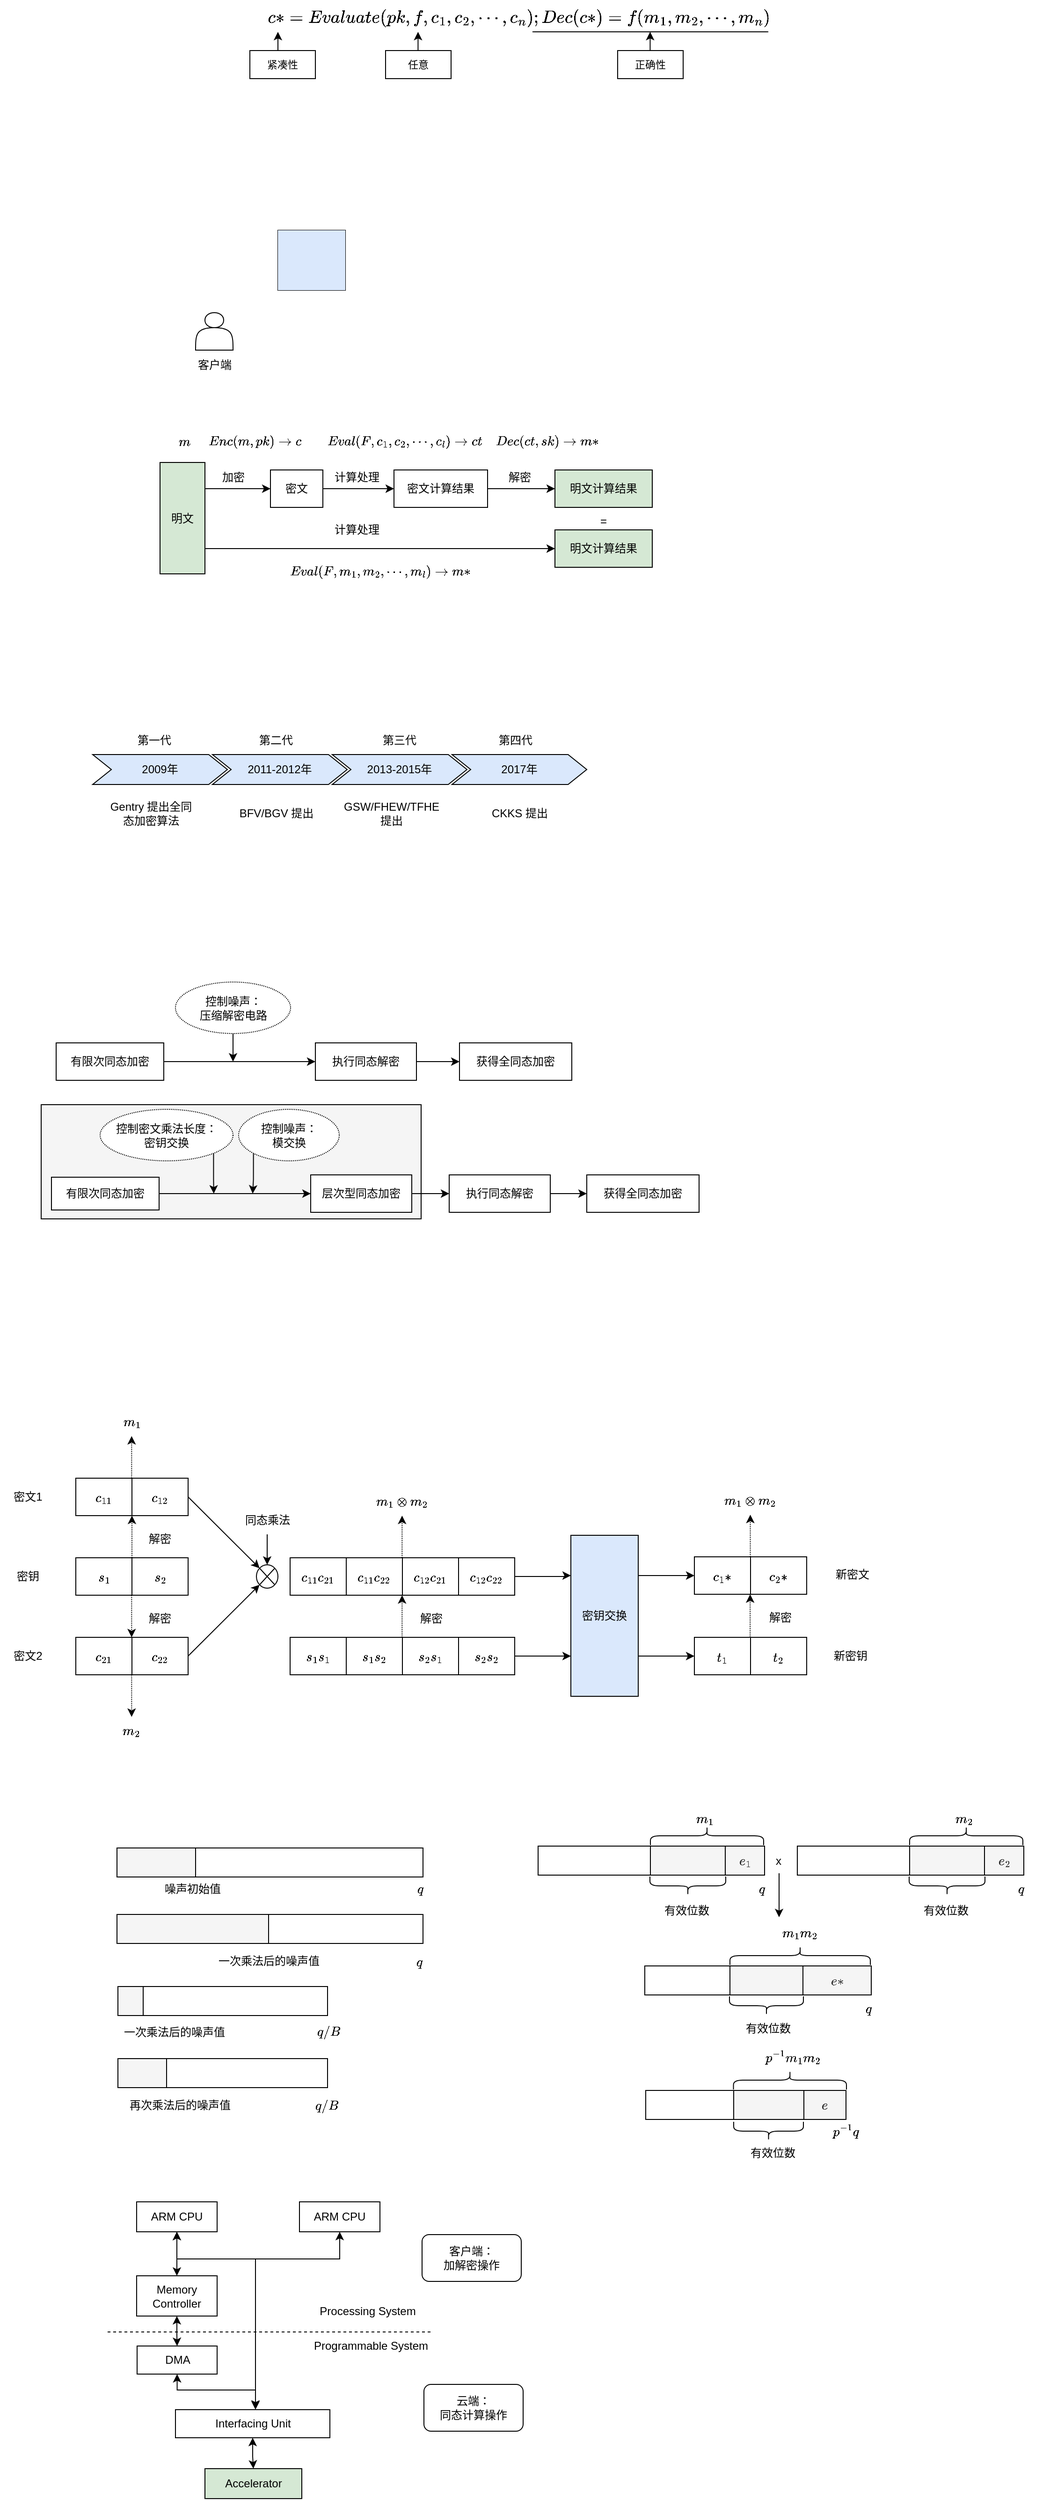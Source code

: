 <mxfile version="22.0.8" type="github">
  <diagram name="第 1 页" id="BSiDAe2Zlt0LySH5Vkly">
    <mxGraphModel dx="1756" dy="547" grid="0" gridSize="1" guides="1" tooltips="1" connect="1" arrows="1" fold="1" page="0" pageScale="1" pageWidth="827" pageHeight="1169" math="1" shadow="0">
      <root>
        <mxCell id="0" />
        <mxCell id="1" parent="0" />
        <mxCell id="4J7-bgVDbELEeenfHwWn-66" value="" style="rounded=0;whiteSpace=wrap;html=1;fillColor=#f5f5f5;fontColor=#333333;strokeColor=default;" vertex="1" parent="1">
          <mxGeometry x="-501" y="1406" width="406" height="122" as="geometry" />
        </mxCell>
        <mxCell id="wR1qE_lEk0KlbYMBaGM3-1" value="&lt;font style=&quot;font-size: 16px;&quot;&gt;$$c*=Evaluate(pk,f,c_1,c_2,\cdots,c_n); Dec(c*)=f(m_1,m_2,\cdots,m_n)$$&lt;/font&gt;" style="text;html=1;strokeColor=none;fillColor=none;align=center;verticalAlign=middle;whiteSpace=wrap;rounded=0;" parent="1" vertex="1">
          <mxGeometry x="-20" y="230" width="60" height="30" as="geometry" />
        </mxCell>
        <mxCell id="wR1qE_lEk0KlbYMBaGM3-2" value="&lt;font face=&quot;Verdana&quot; style=&quot;font-size: 11px;&quot;&gt;正确性&lt;/font&gt;" style="rounded=0;whiteSpace=wrap;html=1;fontSize=9;" parent="1" vertex="1">
          <mxGeometry x="115" y="280" width="70" height="30" as="geometry" />
        </mxCell>
        <mxCell id="wR1qE_lEk0KlbYMBaGM3-6" style="edgeStyle=orthogonalEdgeStyle;rounded=0;orthogonalLoop=1;jettySize=auto;html=1;exitX=0.5;exitY=0;exitDx=0;exitDy=0;entryX=-2.667;entryY=1;entryDx=0;entryDy=0;entryPerimeter=0;" parent="1" source="wR1qE_lEk0KlbYMBaGM3-3" edge="1">
          <mxGeometry relative="1" as="geometry">
            <mxPoint x="-248.02" y="260" as="targetPoint" />
          </mxGeometry>
        </mxCell>
        <mxCell id="wR1qE_lEk0KlbYMBaGM3-3" value="&lt;font face=&quot;Times New Roman&quot; style=&quot;font-size: 11px;&quot;&gt;紧凑性&lt;/font&gt;" style="rounded=0;whiteSpace=wrap;html=1;fontSize=9;" parent="1" vertex="1">
          <mxGeometry x="-278" y="280" width="70" height="30" as="geometry" />
        </mxCell>
        <mxCell id="wR1qE_lEk0KlbYMBaGM3-4" value="&lt;font style=&quot;font-size: 11px;&quot; face=&quot;Times New Roman&quot;&gt;任意&lt;/font&gt;" style="rounded=0;whiteSpace=wrap;html=1;fontSize=9;" parent="1" vertex="1">
          <mxGeometry x="-133" y="280" width="70" height="30" as="geometry" />
        </mxCell>
        <mxCell id="wR1qE_lEk0KlbYMBaGM3-8" value="" style="endArrow=classic;html=1;rounded=0;" parent="1" edge="1">
          <mxGeometry width="50" height="50" relative="1" as="geometry">
            <mxPoint x="-98.29" y="280" as="sourcePoint" />
            <mxPoint x="-98.29" y="260" as="targetPoint" />
          </mxGeometry>
        </mxCell>
        <mxCell id="wR1qE_lEk0KlbYMBaGM3-9" value="" style="endArrow=classic;html=1;rounded=0;" parent="1" edge="1">
          <mxGeometry width="50" height="50" relative="1" as="geometry">
            <mxPoint x="149.71" y="280" as="sourcePoint" />
            <mxPoint x="149.71" y="260" as="targetPoint" />
          </mxGeometry>
        </mxCell>
        <mxCell id="wR1qE_lEk0KlbYMBaGM3-10" value="" style="endArrow=none;html=1;rounded=0;" parent="1" edge="1">
          <mxGeometry width="50" height="50" relative="1" as="geometry">
            <mxPoint x="24" y="260" as="sourcePoint" />
            <mxPoint x="276" y="260" as="targetPoint" />
          </mxGeometry>
        </mxCell>
        <mxCell id="4J7-bgVDbELEeenfHwWn-1" value="" style="shape=actor;whiteSpace=wrap;html=1;" vertex="1" parent="1">
          <mxGeometry x="-336" y="560" width="40" height="40" as="geometry" />
        </mxCell>
        <mxCell id="4J7-bgVDbELEeenfHwWn-2" value="客户端" style="text;html=1;align=center;verticalAlign=middle;resizable=0;points=[];autosize=1;strokeColor=none;fillColor=none;" vertex="1" parent="1">
          <mxGeometry x="-344" y="600" width="56" height="32" as="geometry" />
        </mxCell>
        <mxCell id="4J7-bgVDbELEeenfHwWn-4" value="" style="shape=table;startSize=0;container=1;collapsible=0;childLayout=tableLayout;fillColor=#dae8fc;strokeColor=default;" vertex="1" parent="1">
          <mxGeometry x="-248" y="472" width="72" height="64" as="geometry" />
        </mxCell>
        <mxCell id="4J7-bgVDbELEeenfHwWn-5" value="" style="shape=tableRow;horizontal=0;startSize=0;swimlaneHead=0;swimlaneBody=0;strokeColor=default;top=0;left=0;bottom=0;right=0;collapsible=0;dropTarget=0;fillColor=#dae8fc;points=[[0,0.5],[1,0.5]];portConstraint=eastwest;" vertex="1" parent="4J7-bgVDbELEeenfHwWn-4">
          <mxGeometry width="72" height="21" as="geometry" />
        </mxCell>
        <mxCell id="4J7-bgVDbELEeenfHwWn-6" value="" style="shape=partialRectangle;html=1;whiteSpace=wrap;connectable=0;strokeColor=default;overflow=hidden;fillColor=#dae8fc;top=0;left=0;bottom=0;right=0;pointerEvents=1;" vertex="1" parent="4J7-bgVDbELEeenfHwWn-5">
          <mxGeometry width="24" height="21" as="geometry">
            <mxRectangle width="24" height="21" as="alternateBounds" />
          </mxGeometry>
        </mxCell>
        <mxCell id="4J7-bgVDbELEeenfHwWn-7" value="" style="shape=partialRectangle;html=1;whiteSpace=wrap;connectable=0;strokeColor=default;overflow=hidden;fillColor=#dae8fc;top=0;left=0;bottom=0;right=0;pointerEvents=1;" vertex="1" parent="4J7-bgVDbELEeenfHwWn-5">
          <mxGeometry x="24" width="24" height="21" as="geometry">
            <mxRectangle width="24" height="21" as="alternateBounds" />
          </mxGeometry>
        </mxCell>
        <mxCell id="4J7-bgVDbELEeenfHwWn-8" value="" style="shape=partialRectangle;html=1;whiteSpace=wrap;connectable=0;strokeColor=default;overflow=hidden;fillColor=#dae8fc;top=0;left=0;bottom=0;right=0;pointerEvents=1;" vertex="1" parent="4J7-bgVDbELEeenfHwWn-5">
          <mxGeometry x="48" width="24" height="21" as="geometry">
            <mxRectangle width="24" height="21" as="alternateBounds" />
          </mxGeometry>
        </mxCell>
        <mxCell id="4J7-bgVDbELEeenfHwWn-9" value="" style="shape=tableRow;horizontal=0;startSize=0;swimlaneHead=0;swimlaneBody=0;strokeColor=default;top=0;left=0;bottom=0;right=0;collapsible=0;dropTarget=0;fillColor=#dae8fc;points=[[0,0.5],[1,0.5]];portConstraint=eastwest;" vertex="1" parent="4J7-bgVDbELEeenfHwWn-4">
          <mxGeometry y="21" width="72" height="22" as="geometry" />
        </mxCell>
        <mxCell id="4J7-bgVDbELEeenfHwWn-10" value="" style="shape=partialRectangle;html=1;whiteSpace=wrap;connectable=0;strokeColor=default;overflow=hidden;fillColor=#dae8fc;top=0;left=0;bottom=0;right=0;pointerEvents=1;" vertex="1" parent="4J7-bgVDbELEeenfHwWn-9">
          <mxGeometry width="24" height="22" as="geometry">
            <mxRectangle width="24" height="22" as="alternateBounds" />
          </mxGeometry>
        </mxCell>
        <mxCell id="4J7-bgVDbELEeenfHwWn-11" value="" style="shape=partialRectangle;html=1;whiteSpace=wrap;connectable=0;strokeColor=default;overflow=hidden;fillColor=#dae8fc;top=0;left=0;bottom=0;right=0;pointerEvents=1;" vertex="1" parent="4J7-bgVDbELEeenfHwWn-9">
          <mxGeometry x="24" width="24" height="22" as="geometry">
            <mxRectangle width="24" height="22" as="alternateBounds" />
          </mxGeometry>
        </mxCell>
        <mxCell id="4J7-bgVDbELEeenfHwWn-12" value="" style="shape=partialRectangle;html=1;whiteSpace=wrap;connectable=0;strokeColor=default;overflow=hidden;fillColor=#dae8fc;top=0;left=0;bottom=0;right=0;pointerEvents=1;" vertex="1" parent="4J7-bgVDbELEeenfHwWn-9">
          <mxGeometry x="48" width="24" height="22" as="geometry">
            <mxRectangle width="24" height="22" as="alternateBounds" />
          </mxGeometry>
        </mxCell>
        <mxCell id="4J7-bgVDbELEeenfHwWn-13" value="" style="shape=tableRow;horizontal=0;startSize=0;swimlaneHead=0;swimlaneBody=0;strokeColor=default;top=0;left=0;bottom=0;right=0;collapsible=0;dropTarget=0;fillColor=#dae8fc;points=[[0,0.5],[1,0.5]];portConstraint=eastwest;" vertex="1" parent="4J7-bgVDbELEeenfHwWn-4">
          <mxGeometry y="43" width="72" height="21" as="geometry" />
        </mxCell>
        <mxCell id="4J7-bgVDbELEeenfHwWn-14" value="" style="shape=partialRectangle;html=1;whiteSpace=wrap;connectable=0;strokeColor=default;overflow=hidden;fillColor=#dae8fc;top=0;left=0;bottom=0;right=0;pointerEvents=1;" vertex="1" parent="4J7-bgVDbELEeenfHwWn-13">
          <mxGeometry width="24" height="21" as="geometry">
            <mxRectangle width="24" height="21" as="alternateBounds" />
          </mxGeometry>
        </mxCell>
        <mxCell id="4J7-bgVDbELEeenfHwWn-15" value="" style="shape=partialRectangle;html=1;whiteSpace=wrap;connectable=0;strokeColor=default;overflow=hidden;fillColor=#dae8fc;top=0;left=0;bottom=0;right=0;pointerEvents=1;" vertex="1" parent="4J7-bgVDbELEeenfHwWn-13">
          <mxGeometry x="24" width="24" height="21" as="geometry">
            <mxRectangle width="24" height="21" as="alternateBounds" />
          </mxGeometry>
        </mxCell>
        <mxCell id="4J7-bgVDbELEeenfHwWn-16" value="" style="shape=partialRectangle;html=1;whiteSpace=wrap;connectable=0;strokeColor=default;overflow=hidden;fillColor=#dae8fc;top=0;left=0;bottom=0;right=0;pointerEvents=1;" vertex="1" parent="4J7-bgVDbELEeenfHwWn-13">
          <mxGeometry x="48" width="24" height="21" as="geometry">
            <mxRectangle width="24" height="21" as="alternateBounds" />
          </mxGeometry>
        </mxCell>
        <mxCell id="4J7-bgVDbELEeenfHwWn-21" style="edgeStyle=orthogonalEdgeStyle;rounded=0;orthogonalLoop=1;jettySize=auto;html=1;exitX=1;exitY=0.25;exitDx=0;exitDy=0;entryX=0;entryY=0.5;entryDx=0;entryDy=0;" edge="1" parent="1" source="4J7-bgVDbELEeenfHwWn-17" target="4J7-bgVDbELEeenfHwWn-18">
          <mxGeometry relative="1" as="geometry">
            <Array as="points">
              <mxPoint x="-326" y="748" />
            </Array>
          </mxGeometry>
        </mxCell>
        <mxCell id="4J7-bgVDbELEeenfHwWn-26" style="edgeStyle=orthogonalEdgeStyle;rounded=0;orthogonalLoop=1;jettySize=auto;html=1;exitX=1;exitY=0.75;exitDx=0;exitDy=0;entryX=0;entryY=0.5;entryDx=0;entryDy=0;" edge="1" parent="1" source="4J7-bgVDbELEeenfHwWn-17" target="4J7-bgVDbELEeenfHwWn-24">
          <mxGeometry relative="1" as="geometry">
            <Array as="points">
              <mxPoint x="-326" y="812" />
            </Array>
          </mxGeometry>
        </mxCell>
        <mxCell id="4J7-bgVDbELEeenfHwWn-17" value="明文" style="rounded=0;whiteSpace=wrap;html=1;fillColor=#d5e8d4;strokeColor=default;" vertex="1" parent="1">
          <mxGeometry x="-374" y="720" width="48" height="119" as="geometry" />
        </mxCell>
        <mxCell id="4J7-bgVDbELEeenfHwWn-22" style="edgeStyle=orthogonalEdgeStyle;rounded=0;orthogonalLoop=1;jettySize=auto;html=1;exitX=1;exitY=0.5;exitDx=0;exitDy=0;entryX=0;entryY=0.5;entryDx=0;entryDy=0;" edge="1" parent="1" source="4J7-bgVDbELEeenfHwWn-18" target="4J7-bgVDbELEeenfHwWn-19">
          <mxGeometry relative="1" as="geometry" />
        </mxCell>
        <mxCell id="4J7-bgVDbELEeenfHwWn-18" value="密文" style="rounded=0;whiteSpace=wrap;html=1;" vertex="1" parent="1">
          <mxGeometry x="-256" y="728" width="56" height="40" as="geometry" />
        </mxCell>
        <mxCell id="4J7-bgVDbELEeenfHwWn-23" style="edgeStyle=orthogonalEdgeStyle;rounded=0;orthogonalLoop=1;jettySize=auto;html=1;exitX=1;exitY=0.5;exitDx=0;exitDy=0;entryX=0;entryY=0.5;entryDx=0;entryDy=0;" edge="1" parent="1" source="4J7-bgVDbELEeenfHwWn-19" target="4J7-bgVDbELEeenfHwWn-20">
          <mxGeometry relative="1" as="geometry" />
        </mxCell>
        <mxCell id="4J7-bgVDbELEeenfHwWn-19" value="密文计算结果" style="rounded=0;whiteSpace=wrap;html=1;" vertex="1" parent="1">
          <mxGeometry x="-124" y="728" width="100" height="40" as="geometry" />
        </mxCell>
        <mxCell id="4J7-bgVDbELEeenfHwWn-20" value="明文计算结果" style="rounded=0;whiteSpace=wrap;html=1;fillColor=#d5e8d4;strokeColor=default;" vertex="1" parent="1">
          <mxGeometry x="48" y="728" width="104" height="40" as="geometry" />
        </mxCell>
        <mxCell id="4J7-bgVDbELEeenfHwWn-24" value="明文计算结果" style="rounded=0;whiteSpace=wrap;html=1;fillColor=#d5e8d4;strokeColor=default;" vertex="1" parent="1">
          <mxGeometry x="48" y="792" width="104" height="40" as="geometry" />
        </mxCell>
        <mxCell id="4J7-bgVDbELEeenfHwWn-25" value="=" style="text;html=1;strokeColor=none;fillColor=none;align=center;verticalAlign=middle;whiteSpace=wrap;rounded=0;" vertex="1" parent="1">
          <mxGeometry x="70" y="768" width="60" height="30" as="geometry" />
        </mxCell>
        <mxCell id="4J7-bgVDbELEeenfHwWn-27" value="加密" style="text;html=1;align=center;verticalAlign=middle;resizable=0;points=[];autosize=1;strokeColor=none;fillColor=none;" vertex="1" parent="1">
          <mxGeometry x="-320" y="720" width="48" height="32" as="geometry" />
        </mxCell>
        <mxCell id="4J7-bgVDbELEeenfHwWn-28" value="计算处理" style="text;html=1;align=center;verticalAlign=middle;resizable=0;points=[];autosize=1;strokeColor=none;fillColor=none;" vertex="1" parent="1">
          <mxGeometry x="-200" y="720" width="72" height="32" as="geometry" />
        </mxCell>
        <mxCell id="4J7-bgVDbELEeenfHwWn-29" value="解密" style="text;html=1;align=center;verticalAlign=middle;resizable=0;points=[];autosize=1;strokeColor=none;fillColor=none;" vertex="1" parent="1">
          <mxGeometry x="-14" y="720" width="48" height="32" as="geometry" />
        </mxCell>
        <mxCell id="4J7-bgVDbELEeenfHwWn-30" value="计算处理" style="text;html=1;align=center;verticalAlign=middle;resizable=0;points=[];autosize=1;strokeColor=none;fillColor=none;" vertex="1" parent="1">
          <mxGeometry x="-200" y="776" width="72" height="32" as="geometry" />
        </mxCell>
        <mxCell id="4J7-bgVDbELEeenfHwWn-31" value="$$ m $$" style="text;html=1;strokeColor=none;fillColor=none;align=center;verticalAlign=middle;whiteSpace=wrap;rounded=0;" vertex="1" parent="1">
          <mxGeometry x="-378" y="683" width="60" height="30" as="geometry" />
        </mxCell>
        <mxCell id="4J7-bgVDbELEeenfHwWn-32" value="$$Enc(m,pk)\rightarrow c$$" style="text;html=1;strokeColor=none;fillColor=none;align=center;verticalAlign=middle;whiteSpace=wrap;rounded=0;" vertex="1" parent="1">
          <mxGeometry x="-302" y="683" width="60" height="30" as="geometry" />
        </mxCell>
        <mxCell id="4J7-bgVDbELEeenfHwWn-33" value="$$ Eval(F,c_1,c_2,\cdots,c_l)\rightarrow ct$$" style="text;html=1;strokeColor=none;fillColor=none;align=center;verticalAlign=middle;whiteSpace=wrap;rounded=0;" vertex="1" parent="1">
          <mxGeometry x="-142" y="683" width="60" height="30" as="geometry" />
        </mxCell>
        <mxCell id="4J7-bgVDbELEeenfHwWn-34" value="$$Dec(ct,sk)\rightarrow m*$$" style="text;html=1;strokeColor=none;fillColor=none;align=center;verticalAlign=middle;whiteSpace=wrap;rounded=0;" vertex="1" parent="1">
          <mxGeometry x="10" y="683" width="60" height="30" as="geometry" />
        </mxCell>
        <mxCell id="4J7-bgVDbELEeenfHwWn-35" value="2009年" style="shape=step;perimeter=stepPerimeter;whiteSpace=wrap;html=1;fixedSize=1;fillColor=#dae8fc;strokeColor=default;" vertex="1" parent="1">
          <mxGeometry x="-446" y="1032" width="144" height="32" as="geometry" />
        </mxCell>
        <mxCell id="4J7-bgVDbELEeenfHwWn-36" value="2011-2012年" style="shape=step;perimeter=stepPerimeter;whiteSpace=wrap;html=1;fixedSize=1;fillColor=#dae8fc;strokeColor=default;" vertex="1" parent="1">
          <mxGeometry x="-318" y="1032" width="144" height="32" as="geometry" />
        </mxCell>
        <mxCell id="4J7-bgVDbELEeenfHwWn-37" value="2013-2015年" style="shape=step;perimeter=stepPerimeter;whiteSpace=wrap;html=1;fixedSize=1;fillColor=#dae8fc;strokeColor=default;" vertex="1" parent="1">
          <mxGeometry x="-190" y="1032" width="144" height="32" as="geometry" />
        </mxCell>
        <mxCell id="4J7-bgVDbELEeenfHwWn-38" value="2017年" style="shape=step;perimeter=stepPerimeter;whiteSpace=wrap;html=1;fixedSize=1;fillColor=#dae8fc;strokeColor=default;" vertex="1" parent="1">
          <mxGeometry x="-62" y="1032" width="144" height="32" as="geometry" />
        </mxCell>
        <mxCell id="4J7-bgVDbELEeenfHwWn-39" value="第一代" style="text;html=1;strokeColor=none;fillColor=none;align=center;verticalAlign=middle;whiteSpace=wrap;rounded=0;" vertex="1" parent="1">
          <mxGeometry x="-410" y="1002" width="60" height="30" as="geometry" />
        </mxCell>
        <mxCell id="4J7-bgVDbELEeenfHwWn-40" value="第二代" style="text;html=1;strokeColor=none;fillColor=none;align=center;verticalAlign=middle;whiteSpace=wrap;rounded=0;" vertex="1" parent="1">
          <mxGeometry x="-280" y="1002" width="60" height="30" as="geometry" />
        </mxCell>
        <mxCell id="4J7-bgVDbELEeenfHwWn-41" value="第三代" style="text;html=1;strokeColor=none;fillColor=none;align=center;verticalAlign=middle;whiteSpace=wrap;rounded=0;" vertex="1" parent="1">
          <mxGeometry x="-148" y="1002" width="60" height="30" as="geometry" />
        </mxCell>
        <mxCell id="4J7-bgVDbELEeenfHwWn-42" value="第四代" style="text;html=1;strokeColor=none;fillColor=none;align=center;verticalAlign=middle;whiteSpace=wrap;rounded=0;" vertex="1" parent="1">
          <mxGeometry x="-24" y="1002" width="60" height="30" as="geometry" />
        </mxCell>
        <mxCell id="4J7-bgVDbELEeenfHwWn-43" value="Gentry 提出全同态加密算法" style="text;html=1;strokeColor=none;fillColor=none;align=center;verticalAlign=middle;whiteSpace=wrap;rounded=0;" vertex="1" parent="1">
          <mxGeometry x="-431" y="1080" width="95" height="30" as="geometry" />
        </mxCell>
        <mxCell id="4J7-bgVDbELEeenfHwWn-44" value="BFV/BGV 提出" style="text;html=1;strokeColor=none;fillColor=none;align=center;verticalAlign=middle;whiteSpace=wrap;rounded=0;" vertex="1" parent="1">
          <mxGeometry x="-297.5" y="1080" width="95" height="30" as="geometry" />
        </mxCell>
        <mxCell id="4J7-bgVDbELEeenfHwWn-45" value="GSW/FHEW/TFHE 提出" style="text;html=1;strokeColor=none;fillColor=none;align=center;verticalAlign=middle;whiteSpace=wrap;rounded=0;" vertex="1" parent="1">
          <mxGeometry x="-174" y="1080" width="95" height="30" as="geometry" />
        </mxCell>
        <mxCell id="4J7-bgVDbELEeenfHwWn-46" value="CKKS 提出" style="text;html=1;strokeColor=none;fillColor=none;align=center;verticalAlign=middle;whiteSpace=wrap;rounded=0;" vertex="1" parent="1">
          <mxGeometry x="-37.5" y="1080" width="95" height="30" as="geometry" />
        </mxCell>
        <mxCell id="4J7-bgVDbELEeenfHwWn-52" style="edgeStyle=orthogonalEdgeStyle;rounded=0;orthogonalLoop=1;jettySize=auto;html=1;exitX=1;exitY=0.5;exitDx=0;exitDy=0;entryX=0;entryY=0.5;entryDx=0;entryDy=0;" edge="1" parent="1" source="4J7-bgVDbELEeenfHwWn-47" target="4J7-bgVDbELEeenfHwWn-51">
          <mxGeometry relative="1" as="geometry" />
        </mxCell>
        <mxCell id="4J7-bgVDbELEeenfHwWn-47" value="有限次同态加密" style="rounded=0;whiteSpace=wrap;html=1;" vertex="1" parent="1">
          <mxGeometry x="-485" y="1340" width="115" height="40" as="geometry" />
        </mxCell>
        <mxCell id="4J7-bgVDbELEeenfHwWn-49" value="获得全同态加密" style="rounded=0;whiteSpace=wrap;html=1;" vertex="1" parent="1">
          <mxGeometry x="-54" y="1340" width="120" height="40" as="geometry" />
        </mxCell>
        <mxCell id="4J7-bgVDbELEeenfHwWn-53" style="edgeStyle=orthogonalEdgeStyle;rounded=0;orthogonalLoop=1;jettySize=auto;html=1;exitX=0.5;exitY=1;exitDx=0;exitDy=0;" edge="1" parent="1" source="4J7-bgVDbELEeenfHwWn-50">
          <mxGeometry relative="1" as="geometry">
            <mxPoint x="-296" y="1360" as="targetPoint" />
          </mxGeometry>
        </mxCell>
        <mxCell id="4J7-bgVDbELEeenfHwWn-50" value="控制噪声：&lt;br&gt;压缩解密电路" style="ellipse;whiteSpace=wrap;html=1;dashed=1;dashPattern=1 1;" vertex="1" parent="1">
          <mxGeometry x="-357.5" y="1275" width="123" height="55" as="geometry" />
        </mxCell>
        <mxCell id="4J7-bgVDbELEeenfHwWn-54" style="edgeStyle=orthogonalEdgeStyle;rounded=0;orthogonalLoop=1;jettySize=auto;html=1;exitX=1;exitY=0.5;exitDx=0;exitDy=0;" edge="1" parent="1" source="4J7-bgVDbELEeenfHwWn-51" target="4J7-bgVDbELEeenfHwWn-49">
          <mxGeometry relative="1" as="geometry" />
        </mxCell>
        <mxCell id="4J7-bgVDbELEeenfHwWn-51" value="执行同态解密" style="rounded=0;whiteSpace=wrap;html=1;" vertex="1" parent="1">
          <mxGeometry x="-208" y="1340" width="108" height="40" as="geometry" />
        </mxCell>
        <mxCell id="4J7-bgVDbELEeenfHwWn-61" style="edgeStyle=orthogonalEdgeStyle;rounded=0;orthogonalLoop=1;jettySize=auto;html=1;exitX=1;exitY=0.5;exitDx=0;exitDy=0;entryX=0;entryY=0.5;entryDx=0;entryDy=0;" edge="1" parent="1" source="4J7-bgVDbELEeenfHwWn-55" target="4J7-bgVDbELEeenfHwWn-56">
          <mxGeometry relative="1" as="geometry" />
        </mxCell>
        <mxCell id="4J7-bgVDbELEeenfHwWn-55" value="有限次同态加密" style="rounded=0;whiteSpace=wrap;html=1;" vertex="1" parent="1">
          <mxGeometry x="-490" y="1483.5" width="115" height="35" as="geometry" />
        </mxCell>
        <mxCell id="4J7-bgVDbELEeenfHwWn-60" style="edgeStyle=orthogonalEdgeStyle;rounded=0;orthogonalLoop=1;jettySize=auto;html=1;exitX=1;exitY=0.5;exitDx=0;exitDy=0;" edge="1" parent="1" source="4J7-bgVDbELEeenfHwWn-56" target="4J7-bgVDbELEeenfHwWn-59">
          <mxGeometry relative="1" as="geometry" />
        </mxCell>
        <mxCell id="4J7-bgVDbELEeenfHwWn-56" value="层次型同态加密" style="rounded=0;whiteSpace=wrap;html=1;" vertex="1" parent="1">
          <mxGeometry x="-213" y="1481" width="108" height="40" as="geometry" />
        </mxCell>
        <mxCell id="4J7-bgVDbELEeenfHwWn-57" value="获得全同态加密" style="rounded=0;whiteSpace=wrap;html=1;" vertex="1" parent="1">
          <mxGeometry x="82" y="1481" width="120" height="40" as="geometry" />
        </mxCell>
        <mxCell id="4J7-bgVDbELEeenfHwWn-58" style="edgeStyle=orthogonalEdgeStyle;rounded=0;orthogonalLoop=1;jettySize=auto;html=1;exitX=1;exitY=0.5;exitDx=0;exitDy=0;" edge="1" source="4J7-bgVDbELEeenfHwWn-59" target="4J7-bgVDbELEeenfHwWn-57" parent="1">
          <mxGeometry relative="1" as="geometry" />
        </mxCell>
        <mxCell id="4J7-bgVDbELEeenfHwWn-59" value="执行同态解密" style="rounded=0;whiteSpace=wrap;html=1;" vertex="1" parent="1">
          <mxGeometry x="-65" y="1481" width="108" height="40" as="geometry" />
        </mxCell>
        <mxCell id="4J7-bgVDbELEeenfHwWn-64" style="edgeStyle=orthogonalEdgeStyle;rounded=0;orthogonalLoop=1;jettySize=auto;html=1;exitX=1;exitY=1;exitDx=0;exitDy=0;" edge="1" parent="1" source="4J7-bgVDbELEeenfHwWn-62">
          <mxGeometry relative="1" as="geometry">
            <mxPoint x="-316.571" y="1501" as="targetPoint" />
          </mxGeometry>
        </mxCell>
        <mxCell id="4J7-bgVDbELEeenfHwWn-62" value="控制密文乘法长度：&lt;br&gt;密钥交换" style="ellipse;whiteSpace=wrap;html=1;dashed=1;dashPattern=1 1;" vertex="1" parent="1">
          <mxGeometry x="-438" y="1411" width="142" height="55" as="geometry" />
        </mxCell>
        <mxCell id="4J7-bgVDbELEeenfHwWn-65" style="edgeStyle=orthogonalEdgeStyle;rounded=0;orthogonalLoop=1;jettySize=auto;html=1;exitX=0;exitY=1;exitDx=0;exitDy=0;" edge="1" parent="1" source="4J7-bgVDbELEeenfHwWn-63">
          <mxGeometry relative="1" as="geometry">
            <mxPoint x="-275" y="1501" as="targetPoint" />
          </mxGeometry>
        </mxCell>
        <mxCell id="4J7-bgVDbELEeenfHwWn-63" value="控制噪声：&lt;br&gt;模交换" style="ellipse;whiteSpace=wrap;html=1;dashed=1;dashPattern=1 1;" vertex="1" parent="1">
          <mxGeometry x="-290" y="1411" width="107.5" height="55" as="geometry" />
        </mxCell>
        <mxCell id="4J7-bgVDbELEeenfHwWn-127" style="edgeStyle=orthogonalEdgeStyle;rounded=0;orthogonalLoop=1;jettySize=auto;html=1;exitX=1;exitY=0.5;exitDx=0;exitDy=0;entryX=0;entryY=0.25;entryDx=0;entryDy=0;" edge="1" parent="1" source="4J7-bgVDbELEeenfHwWn-80" target="4J7-bgVDbELEeenfHwWn-124">
          <mxGeometry relative="1" as="geometry">
            <Array as="points">
              <mxPoint x="61" y="1910" />
              <mxPoint x="61" y="1909" />
            </Array>
          </mxGeometry>
        </mxCell>
        <mxCell id="4J7-bgVDbELEeenfHwWn-80" value="" style="shape=table;startSize=0;container=1;collapsible=0;childLayout=tableLayout;" vertex="1" parent="1">
          <mxGeometry x="-235" y="1890" width="240" height="40" as="geometry" />
        </mxCell>
        <mxCell id="4J7-bgVDbELEeenfHwWn-81" value="" style="shape=tableRow;horizontal=0;startSize=0;swimlaneHead=0;swimlaneBody=0;strokeColor=inherit;top=0;left=0;bottom=0;right=0;collapsible=0;dropTarget=0;fillColor=none;points=[[0,0.5],[1,0.5]];portConstraint=eastwest;" vertex="1" parent="4J7-bgVDbELEeenfHwWn-80">
          <mxGeometry width="240" height="40" as="geometry" />
        </mxCell>
        <mxCell id="4J7-bgVDbELEeenfHwWn-82" value="$$c_{11}c_{21}$$" style="shape=partialRectangle;html=1;whiteSpace=wrap;connectable=0;strokeColor=inherit;overflow=hidden;fillColor=none;top=0;left=0;bottom=0;right=0;pointerEvents=1;" vertex="1" parent="4J7-bgVDbELEeenfHwWn-81">
          <mxGeometry width="60" height="40" as="geometry">
            <mxRectangle width="60" height="40" as="alternateBounds" />
          </mxGeometry>
        </mxCell>
        <mxCell id="4J7-bgVDbELEeenfHwWn-83" value="$$c_{11}c_{22}$$" style="shape=partialRectangle;html=1;whiteSpace=wrap;connectable=0;strokeColor=inherit;overflow=hidden;fillColor=none;top=0;left=0;bottom=0;right=0;pointerEvents=1;" vertex="1" parent="4J7-bgVDbELEeenfHwWn-81">
          <mxGeometry x="60" width="60" height="40" as="geometry">
            <mxRectangle width="60" height="40" as="alternateBounds" />
          </mxGeometry>
        </mxCell>
        <mxCell id="4J7-bgVDbELEeenfHwWn-84" value="$$c_{12}c_{21}$$" style="shape=partialRectangle;html=1;whiteSpace=wrap;connectable=0;strokeColor=inherit;overflow=hidden;fillColor=none;top=0;left=0;bottom=0;right=0;pointerEvents=1;" vertex="1" parent="4J7-bgVDbELEeenfHwWn-81">
          <mxGeometry x="120" width="60" height="40" as="geometry">
            <mxRectangle width="60" height="40" as="alternateBounds" />
          </mxGeometry>
        </mxCell>
        <mxCell id="4J7-bgVDbELEeenfHwWn-85" value="$$c_{12}c_{22}$$" style="shape=partialRectangle;html=1;whiteSpace=wrap;connectable=0;strokeColor=inherit;overflow=hidden;fillColor=none;top=0;left=0;bottom=0;right=0;pointerEvents=1;" vertex="1" parent="4J7-bgVDbELEeenfHwWn-81">
          <mxGeometry x="180" width="60" height="40" as="geometry">
            <mxRectangle width="60" height="40" as="alternateBounds" />
          </mxGeometry>
        </mxCell>
        <mxCell id="4J7-bgVDbELEeenfHwWn-86" value="" style="shape=table;startSize=0;container=1;collapsible=0;childLayout=tableLayout;" vertex="1" parent="1">
          <mxGeometry x="-464" y="1805" width="120" height="40" as="geometry" />
        </mxCell>
        <mxCell id="4J7-bgVDbELEeenfHwWn-87" value="" style="shape=tableRow;horizontal=0;startSize=0;swimlaneHead=0;swimlaneBody=0;strokeColor=inherit;top=0;left=0;bottom=0;right=0;collapsible=0;dropTarget=0;fillColor=none;points=[[0,0.5],[1,0.5]];portConstraint=eastwest;" vertex="1" parent="4J7-bgVDbELEeenfHwWn-86">
          <mxGeometry width="120" height="40" as="geometry" />
        </mxCell>
        <mxCell id="4J7-bgVDbELEeenfHwWn-88" value="$$c_{11}$$" style="shape=partialRectangle;html=1;whiteSpace=wrap;connectable=0;strokeColor=inherit;overflow=hidden;fillColor=none;top=0;left=0;bottom=0;right=0;pointerEvents=1;" vertex="1" parent="4J7-bgVDbELEeenfHwWn-87">
          <mxGeometry width="60" height="40" as="geometry">
            <mxRectangle width="60" height="40" as="alternateBounds" />
          </mxGeometry>
        </mxCell>
        <mxCell id="4J7-bgVDbELEeenfHwWn-89" value="$$c_{12}$$" style="shape=partialRectangle;html=1;whiteSpace=wrap;connectable=0;strokeColor=inherit;overflow=hidden;fillColor=none;top=0;left=0;bottom=0;right=0;pointerEvents=1;" vertex="1" parent="4J7-bgVDbELEeenfHwWn-87">
          <mxGeometry x="60" width="60" height="40" as="geometry">
            <mxRectangle width="60" height="40" as="alternateBounds" />
          </mxGeometry>
        </mxCell>
        <mxCell id="4J7-bgVDbELEeenfHwWn-90" value="" style="shape=table;startSize=0;container=1;collapsible=0;childLayout=tableLayout;" vertex="1" parent="1">
          <mxGeometry x="-464" y="1890" width="120" height="40" as="geometry" />
        </mxCell>
        <mxCell id="4J7-bgVDbELEeenfHwWn-91" value="" style="shape=tableRow;horizontal=0;startSize=0;swimlaneHead=0;swimlaneBody=0;strokeColor=inherit;top=0;left=0;bottom=0;right=0;collapsible=0;dropTarget=0;fillColor=none;points=[[0,0.5],[1,0.5]];portConstraint=eastwest;" vertex="1" parent="4J7-bgVDbELEeenfHwWn-90">
          <mxGeometry width="120" height="40" as="geometry" />
        </mxCell>
        <mxCell id="4J7-bgVDbELEeenfHwWn-92" value="$$s_1$$" style="shape=partialRectangle;html=1;whiteSpace=wrap;connectable=0;strokeColor=inherit;overflow=hidden;fillColor=none;top=0;left=0;bottom=0;right=0;pointerEvents=1;" vertex="1" parent="4J7-bgVDbELEeenfHwWn-91">
          <mxGeometry width="60" height="40" as="geometry">
            <mxRectangle width="60" height="40" as="alternateBounds" />
          </mxGeometry>
        </mxCell>
        <mxCell id="4J7-bgVDbELEeenfHwWn-93" value="$$s_2$$" style="shape=partialRectangle;html=1;whiteSpace=wrap;connectable=0;strokeColor=inherit;overflow=hidden;fillColor=none;top=0;left=0;bottom=0;right=0;pointerEvents=1;" vertex="1" parent="4J7-bgVDbELEeenfHwWn-91">
          <mxGeometry x="60" width="60" height="40" as="geometry">
            <mxRectangle width="60" height="40" as="alternateBounds" />
          </mxGeometry>
        </mxCell>
        <mxCell id="4J7-bgVDbELEeenfHwWn-94" value="" style="shape=table;startSize=0;container=1;collapsible=0;childLayout=tableLayout;" vertex="1" parent="1">
          <mxGeometry x="-464" y="1975" width="120" height="40" as="geometry" />
        </mxCell>
        <mxCell id="4J7-bgVDbELEeenfHwWn-95" value="" style="shape=tableRow;horizontal=0;startSize=0;swimlaneHead=0;swimlaneBody=0;strokeColor=inherit;top=0;left=0;bottom=0;right=0;collapsible=0;dropTarget=0;fillColor=none;points=[[0,0.5],[1,0.5]];portConstraint=eastwest;" vertex="1" parent="4J7-bgVDbELEeenfHwWn-94">
          <mxGeometry width="120" height="40" as="geometry" />
        </mxCell>
        <mxCell id="4J7-bgVDbELEeenfHwWn-96" value="$$c_{21}$$" style="shape=partialRectangle;html=1;whiteSpace=wrap;connectable=0;strokeColor=inherit;overflow=hidden;fillColor=none;top=0;left=0;bottom=0;right=0;pointerEvents=1;" vertex="1" parent="4J7-bgVDbELEeenfHwWn-95">
          <mxGeometry width="60" height="40" as="geometry">
            <mxRectangle width="60" height="40" as="alternateBounds" />
          </mxGeometry>
        </mxCell>
        <mxCell id="4J7-bgVDbELEeenfHwWn-97" value="$$c_{22}$$" style="shape=partialRectangle;html=1;whiteSpace=wrap;connectable=0;strokeColor=inherit;overflow=hidden;fillColor=none;top=0;left=0;bottom=0;right=0;pointerEvents=1;" vertex="1" parent="4J7-bgVDbELEeenfHwWn-95">
          <mxGeometry x="60" width="60" height="40" as="geometry">
            <mxRectangle width="60" height="40" as="alternateBounds" />
          </mxGeometry>
        </mxCell>
        <mxCell id="4J7-bgVDbELEeenfHwWn-98" value="" style="endArrow=classic;html=1;rounded=0;dashed=1;dashPattern=1 1;" edge="1" parent="1">
          <mxGeometry width="50" height="50" relative="1" as="geometry">
            <mxPoint x="-404" y="1890" as="sourcePoint" />
            <mxPoint x="-404" y="1845" as="targetPoint" />
          </mxGeometry>
        </mxCell>
        <mxCell id="4J7-bgVDbELEeenfHwWn-99" value="" style="endArrow=classic;html=1;rounded=0;dashed=1;dashPattern=1 1;" edge="1" parent="1">
          <mxGeometry width="50" height="50" relative="1" as="geometry">
            <mxPoint x="-404.34" y="1805" as="sourcePoint" />
            <mxPoint x="-404.34" y="1760" as="targetPoint" />
          </mxGeometry>
        </mxCell>
        <mxCell id="4J7-bgVDbELEeenfHwWn-100" value="" style="endArrow=classic;html=1;rounded=0;dashed=1;dashPattern=1 1;" edge="1" parent="1">
          <mxGeometry width="50" height="50" relative="1" as="geometry">
            <mxPoint x="-404.34" y="1930" as="sourcePoint" />
            <mxPoint x="-404.34" y="1975" as="targetPoint" />
          </mxGeometry>
        </mxCell>
        <mxCell id="4J7-bgVDbELEeenfHwWn-101" value="" style="endArrow=classic;html=1;rounded=0;dashed=1;dashPattern=1 1;" edge="1" parent="1">
          <mxGeometry width="50" height="50" relative="1" as="geometry">
            <mxPoint x="-404.34" y="2015" as="sourcePoint" />
            <mxPoint x="-404.34" y="2060" as="targetPoint" />
          </mxGeometry>
        </mxCell>
        <mxCell id="4J7-bgVDbELEeenfHwWn-102" value="密文1" style="text;html=1;strokeColor=none;fillColor=none;align=center;verticalAlign=middle;whiteSpace=wrap;rounded=0;" vertex="1" parent="1">
          <mxGeometry x="-545" y="1810" width="60" height="30" as="geometry" />
        </mxCell>
        <mxCell id="4J7-bgVDbELEeenfHwWn-103" value="密文2" style="text;html=1;strokeColor=none;fillColor=none;align=center;verticalAlign=middle;whiteSpace=wrap;rounded=0;" vertex="1" parent="1">
          <mxGeometry x="-545" y="1980" width="60" height="30" as="geometry" />
        </mxCell>
        <mxCell id="4J7-bgVDbELEeenfHwWn-104" value="密钥" style="text;html=1;strokeColor=none;fillColor=none;align=center;verticalAlign=middle;whiteSpace=wrap;rounded=0;" vertex="1" parent="1">
          <mxGeometry x="-545" y="1895" width="60" height="30" as="geometry" />
        </mxCell>
        <mxCell id="4J7-bgVDbELEeenfHwWn-105" value="解密" style="text;html=1;strokeColor=none;fillColor=none;align=center;verticalAlign=middle;whiteSpace=wrap;rounded=0;" vertex="1" parent="1">
          <mxGeometry x="-404" y="1855" width="60" height="30" as="geometry" />
        </mxCell>
        <mxCell id="4J7-bgVDbELEeenfHwWn-106" value="解密" style="text;html=1;strokeColor=none;fillColor=none;align=center;verticalAlign=middle;whiteSpace=wrap;rounded=0;" vertex="1" parent="1">
          <mxGeometry x="-404" y="1940" width="60" height="30" as="geometry" />
        </mxCell>
        <mxCell id="4J7-bgVDbELEeenfHwWn-107" value="$$m_1$$" style="text;html=1;strokeColor=none;fillColor=none;align=center;verticalAlign=middle;whiteSpace=wrap;rounded=0;" vertex="1" parent="1">
          <mxGeometry x="-434" y="1730" width="60" height="30" as="geometry" />
        </mxCell>
        <mxCell id="4J7-bgVDbELEeenfHwWn-108" value="$$m_2$$" style="text;html=1;strokeColor=none;fillColor=none;align=center;verticalAlign=middle;whiteSpace=wrap;rounded=0;" vertex="1" parent="1">
          <mxGeometry x="-435" y="2060" width="60" height="30" as="geometry" />
        </mxCell>
        <mxCell id="4J7-bgVDbELEeenfHwWn-109" value="" style="shape=sumEllipse;perimeter=ellipsePerimeter;whiteSpace=wrap;html=1;backgroundOutline=1;" vertex="1" parent="1">
          <mxGeometry x="-271" y="1897.5" width="23" height="25" as="geometry" />
        </mxCell>
        <mxCell id="4J7-bgVDbELEeenfHwWn-110" style="rounded=0;orthogonalLoop=1;jettySize=auto;html=1;exitX=1;exitY=0.5;exitDx=0;exitDy=0;entryX=0;entryY=0;entryDx=0;entryDy=0;" edge="1" parent="1" source="4J7-bgVDbELEeenfHwWn-87" target="4J7-bgVDbELEeenfHwWn-109">
          <mxGeometry relative="1" as="geometry" />
        </mxCell>
        <mxCell id="4J7-bgVDbELEeenfHwWn-111" style="rounded=0;orthogonalLoop=1;jettySize=auto;html=1;exitX=1;exitY=0.5;exitDx=0;exitDy=0;entryX=0;entryY=1;entryDx=0;entryDy=0;" edge="1" parent="1" source="4J7-bgVDbELEeenfHwWn-95" target="4J7-bgVDbELEeenfHwWn-109">
          <mxGeometry relative="1" as="geometry" />
        </mxCell>
        <mxCell id="4J7-bgVDbELEeenfHwWn-113" style="edgeStyle=orthogonalEdgeStyle;rounded=0;orthogonalLoop=1;jettySize=auto;html=1;exitX=0.5;exitY=1;exitDx=0;exitDy=0;entryX=0.5;entryY=0;entryDx=0;entryDy=0;" edge="1" parent="1" source="4J7-bgVDbELEeenfHwWn-112" target="4J7-bgVDbELEeenfHwWn-109">
          <mxGeometry relative="1" as="geometry" />
        </mxCell>
        <mxCell id="4J7-bgVDbELEeenfHwWn-112" value="同态乘法" style="text;html=1;strokeColor=none;fillColor=none;align=center;verticalAlign=middle;whiteSpace=wrap;rounded=0;" vertex="1" parent="1">
          <mxGeometry x="-289.5" y="1835" width="60" height="30" as="geometry" />
        </mxCell>
        <mxCell id="4J7-bgVDbELEeenfHwWn-114" value="" style="shape=table;startSize=0;container=1;collapsible=0;childLayout=tableLayout;" vertex="1" parent="1">
          <mxGeometry x="-235" y="1975" width="240" height="40" as="geometry" />
        </mxCell>
        <mxCell id="4J7-bgVDbELEeenfHwWn-115" value="" style="shape=tableRow;horizontal=0;startSize=0;swimlaneHead=0;swimlaneBody=0;strokeColor=inherit;top=0;left=0;bottom=0;right=0;collapsible=0;dropTarget=0;fillColor=none;points=[[0,0.5],[1,0.5]];portConstraint=eastwest;" vertex="1" parent="4J7-bgVDbELEeenfHwWn-114">
          <mxGeometry width="240" height="40" as="geometry" />
        </mxCell>
        <mxCell id="4J7-bgVDbELEeenfHwWn-116" value="$$s_1s_1$$" style="shape=partialRectangle;html=1;whiteSpace=wrap;connectable=0;strokeColor=inherit;overflow=hidden;fillColor=none;top=0;left=0;bottom=0;right=0;pointerEvents=1;" vertex="1" parent="4J7-bgVDbELEeenfHwWn-115">
          <mxGeometry width="60" height="40" as="geometry">
            <mxRectangle width="60" height="40" as="alternateBounds" />
          </mxGeometry>
        </mxCell>
        <mxCell id="4J7-bgVDbELEeenfHwWn-117" value="$$s_1s_2$$" style="shape=partialRectangle;html=1;whiteSpace=wrap;connectable=0;strokeColor=inherit;overflow=hidden;fillColor=none;top=0;left=0;bottom=0;right=0;pointerEvents=1;" vertex="1" parent="4J7-bgVDbELEeenfHwWn-115">
          <mxGeometry x="60" width="60" height="40" as="geometry">
            <mxRectangle width="60" height="40" as="alternateBounds" />
          </mxGeometry>
        </mxCell>
        <mxCell id="4J7-bgVDbELEeenfHwWn-118" value="$$s_2s_1$$" style="shape=partialRectangle;html=1;whiteSpace=wrap;connectable=0;strokeColor=inherit;overflow=hidden;fillColor=none;top=0;left=0;bottom=0;right=0;pointerEvents=1;" vertex="1" parent="4J7-bgVDbELEeenfHwWn-115">
          <mxGeometry x="120" width="60" height="40" as="geometry">
            <mxRectangle width="60" height="40" as="alternateBounds" />
          </mxGeometry>
        </mxCell>
        <mxCell id="4J7-bgVDbELEeenfHwWn-119" value="$$s_2s_2$$" style="shape=partialRectangle;html=1;whiteSpace=wrap;connectable=0;strokeColor=inherit;overflow=hidden;fillColor=none;top=0;left=0;bottom=0;right=0;pointerEvents=1;" vertex="1" parent="4J7-bgVDbELEeenfHwWn-115">
          <mxGeometry x="180" width="60" height="40" as="geometry">
            <mxRectangle width="60" height="40" as="alternateBounds" />
          </mxGeometry>
        </mxCell>
        <mxCell id="4J7-bgVDbELEeenfHwWn-120" value="解密" style="text;html=1;strokeColor=none;fillColor=none;align=center;verticalAlign=middle;whiteSpace=wrap;rounded=0;" vertex="1" parent="1">
          <mxGeometry x="-114" y="1940" width="60" height="30" as="geometry" />
        </mxCell>
        <mxCell id="4J7-bgVDbELEeenfHwWn-121" value="" style="endArrow=classic;html=1;rounded=0;dashed=1;dashPattern=1 1;" edge="1" parent="1">
          <mxGeometry width="50" height="50" relative="1" as="geometry">
            <mxPoint x="-115.34" y="1975" as="sourcePoint" />
            <mxPoint x="-115.34" y="1930" as="targetPoint" />
          </mxGeometry>
        </mxCell>
        <mxCell id="4J7-bgVDbELEeenfHwWn-122" value="" style="endArrow=classic;html=1;rounded=0;dashed=1;dashPattern=1 1;" edge="1" parent="1">
          <mxGeometry width="50" height="50" relative="1" as="geometry">
            <mxPoint x="-115.34" y="1890" as="sourcePoint" />
            <mxPoint x="-115.34" y="1845" as="targetPoint" />
          </mxGeometry>
        </mxCell>
        <mxCell id="4J7-bgVDbELEeenfHwWn-123" value="$$m_1\otimes m_2$$" style="text;html=1;strokeColor=none;fillColor=none;align=center;verticalAlign=middle;whiteSpace=wrap;rounded=0;" vertex="1" parent="1">
          <mxGeometry x="-145" y="1815" width="60" height="30" as="geometry" />
        </mxCell>
        <mxCell id="4J7-bgVDbELEeenfHwWn-142" style="edgeStyle=orthogonalEdgeStyle;rounded=0;orthogonalLoop=1;jettySize=auto;html=1;exitX=1;exitY=0.25;exitDx=0;exitDy=0;" edge="1" parent="1" source="4J7-bgVDbELEeenfHwWn-124" target="4J7-bgVDbELEeenfHwWn-129">
          <mxGeometry relative="1" as="geometry" />
        </mxCell>
        <mxCell id="4J7-bgVDbELEeenfHwWn-143" style="edgeStyle=orthogonalEdgeStyle;rounded=0;orthogonalLoop=1;jettySize=auto;html=1;exitX=1;exitY=0.75;exitDx=0;exitDy=0;entryX=0;entryY=0.5;entryDx=0;entryDy=0;" edge="1" parent="1" source="4J7-bgVDbELEeenfHwWn-124" target="4J7-bgVDbELEeenfHwWn-133">
          <mxGeometry relative="1" as="geometry" />
        </mxCell>
        <mxCell id="4J7-bgVDbELEeenfHwWn-124" value="密钥交换" style="rounded=0;whiteSpace=wrap;html=1;fillColor=#dae8fc;strokeColor=default;" vertex="1" parent="1">
          <mxGeometry x="65" y="1866" width="72" height="172" as="geometry" />
        </mxCell>
        <mxCell id="4J7-bgVDbELEeenfHwWn-126" style="edgeStyle=orthogonalEdgeStyle;rounded=0;orthogonalLoop=1;jettySize=auto;html=1;exitX=1;exitY=0.5;exitDx=0;exitDy=0;entryX=0;entryY=0.75;entryDx=0;entryDy=0;" edge="1" parent="1" source="4J7-bgVDbELEeenfHwWn-115" target="4J7-bgVDbELEeenfHwWn-124">
          <mxGeometry relative="1" as="geometry" />
        </mxCell>
        <mxCell id="4J7-bgVDbELEeenfHwWn-128" value="" style="shape=table;startSize=0;container=1;collapsible=0;childLayout=tableLayout;" vertex="1" parent="1">
          <mxGeometry x="197" y="1889" width="120" height="40" as="geometry" />
        </mxCell>
        <mxCell id="4J7-bgVDbELEeenfHwWn-129" value="" style="shape=tableRow;horizontal=0;startSize=0;swimlaneHead=0;swimlaneBody=0;strokeColor=inherit;top=0;left=0;bottom=0;right=0;collapsible=0;dropTarget=0;fillColor=none;points=[[0,0.5],[1,0.5]];portConstraint=eastwest;" vertex="1" parent="4J7-bgVDbELEeenfHwWn-128">
          <mxGeometry width="120" height="40" as="geometry" />
        </mxCell>
        <mxCell id="4J7-bgVDbELEeenfHwWn-130" value="$$c_{1}*$$" style="shape=partialRectangle;html=1;whiteSpace=wrap;connectable=0;strokeColor=inherit;overflow=hidden;fillColor=none;top=0;left=0;bottom=0;right=0;pointerEvents=1;" vertex="1" parent="4J7-bgVDbELEeenfHwWn-129">
          <mxGeometry width="60" height="40" as="geometry">
            <mxRectangle width="60" height="40" as="alternateBounds" />
          </mxGeometry>
        </mxCell>
        <mxCell id="4J7-bgVDbELEeenfHwWn-131" value="$$c_2*$$" style="shape=partialRectangle;html=1;whiteSpace=wrap;connectable=0;strokeColor=inherit;overflow=hidden;fillColor=none;top=0;left=0;bottom=0;right=0;pointerEvents=1;" vertex="1" parent="4J7-bgVDbELEeenfHwWn-129">
          <mxGeometry x="60" width="60" height="40" as="geometry">
            <mxRectangle width="60" height="40" as="alternateBounds" />
          </mxGeometry>
        </mxCell>
        <mxCell id="4J7-bgVDbELEeenfHwWn-132" value="" style="shape=table;startSize=0;container=1;collapsible=0;childLayout=tableLayout;" vertex="1" parent="1">
          <mxGeometry x="197" y="1975" width="120" height="40" as="geometry" />
        </mxCell>
        <mxCell id="4J7-bgVDbELEeenfHwWn-133" value="" style="shape=tableRow;horizontal=0;startSize=0;swimlaneHead=0;swimlaneBody=0;strokeColor=inherit;top=0;left=0;bottom=0;right=0;collapsible=0;dropTarget=0;fillColor=none;points=[[0,0.5],[1,0.5]];portConstraint=eastwest;" vertex="1" parent="4J7-bgVDbELEeenfHwWn-132">
          <mxGeometry width="120" height="40" as="geometry" />
        </mxCell>
        <mxCell id="4J7-bgVDbELEeenfHwWn-134" value="$$t_1$$" style="shape=partialRectangle;html=1;whiteSpace=wrap;connectable=0;strokeColor=inherit;overflow=hidden;fillColor=none;top=0;left=0;bottom=0;right=0;pointerEvents=1;" vertex="1" parent="4J7-bgVDbELEeenfHwWn-133">
          <mxGeometry width="60" height="40" as="geometry">
            <mxRectangle width="60" height="40" as="alternateBounds" />
          </mxGeometry>
        </mxCell>
        <mxCell id="4J7-bgVDbELEeenfHwWn-135" value="$$t_2$$" style="shape=partialRectangle;html=1;whiteSpace=wrap;connectable=0;strokeColor=inherit;overflow=hidden;fillColor=none;top=0;left=0;bottom=0;right=0;pointerEvents=1;" vertex="1" parent="4J7-bgVDbELEeenfHwWn-133">
          <mxGeometry x="60" width="60" height="40" as="geometry">
            <mxRectangle width="60" height="40" as="alternateBounds" />
          </mxGeometry>
        </mxCell>
        <mxCell id="4J7-bgVDbELEeenfHwWn-136" value="" style="endArrow=classic;html=1;rounded=0;dashed=1;dashPattern=1 1;" edge="1" parent="1">
          <mxGeometry width="50" height="50" relative="1" as="geometry">
            <mxPoint x="256.58" y="1974" as="sourcePoint" />
            <mxPoint x="256.58" y="1929" as="targetPoint" />
          </mxGeometry>
        </mxCell>
        <mxCell id="4J7-bgVDbELEeenfHwWn-137" value="解密" style="text;html=1;strokeColor=none;fillColor=none;align=center;verticalAlign=middle;whiteSpace=wrap;rounded=0;" vertex="1" parent="1">
          <mxGeometry x="259" y="1939" width="60" height="30" as="geometry" />
        </mxCell>
        <mxCell id="4J7-bgVDbELEeenfHwWn-138" value="新密文" style="text;html=1;strokeColor=none;fillColor=none;align=center;verticalAlign=middle;whiteSpace=wrap;rounded=0;" vertex="1" parent="1">
          <mxGeometry x="336" y="1893" width="60" height="30" as="geometry" />
        </mxCell>
        <mxCell id="4J7-bgVDbELEeenfHwWn-139" value="新密钥" style="text;html=1;strokeColor=none;fillColor=none;align=center;verticalAlign=middle;whiteSpace=wrap;rounded=0;" vertex="1" parent="1">
          <mxGeometry x="334" y="1980" width="60" height="30" as="geometry" />
        </mxCell>
        <mxCell id="4J7-bgVDbELEeenfHwWn-140" value="" style="endArrow=classic;html=1;rounded=0;dashed=1;dashPattern=1 1;" edge="1" parent="1">
          <mxGeometry width="50" height="50" relative="1" as="geometry">
            <mxPoint x="256.76" y="1889" as="sourcePoint" />
            <mxPoint x="256.76" y="1844" as="targetPoint" />
          </mxGeometry>
        </mxCell>
        <mxCell id="4J7-bgVDbELEeenfHwWn-141" value="$$m_1\otimes m_2$$" style="text;html=1;strokeColor=none;fillColor=none;align=center;verticalAlign=middle;whiteSpace=wrap;rounded=0;" vertex="1" parent="1">
          <mxGeometry x="227" y="1814" width="60" height="30" as="geometry" />
        </mxCell>
        <mxCell id="4J7-bgVDbELEeenfHwWn-155" value="$$q $$" style="text;html=1;strokeColor=none;fillColor=none;align=center;verticalAlign=middle;whiteSpace=wrap;rounded=0;" vertex="1" parent="1">
          <mxGeometry x="-126" y="2229" width="60" height="30" as="geometry" />
        </mxCell>
        <mxCell id="4J7-bgVDbELEeenfHwWn-156" value="$$q $$" style="text;html=1;strokeColor=none;fillColor=none;align=center;verticalAlign=middle;whiteSpace=wrap;rounded=0;" vertex="1" parent="1">
          <mxGeometry x="-127" y="2307" width="60" height="30" as="geometry" />
        </mxCell>
        <mxCell id="4J7-bgVDbELEeenfHwWn-157" value="$$q/B $$" style="text;html=1;strokeColor=none;fillColor=none;align=center;verticalAlign=middle;whiteSpace=wrap;rounded=0;" vertex="1" parent="1">
          <mxGeometry x="-224" y="2382" width="60" height="30" as="geometry" />
        </mxCell>
        <mxCell id="4J7-bgVDbELEeenfHwWn-158" value="$$q/B $$" style="text;html=1;strokeColor=none;fillColor=none;align=center;verticalAlign=middle;whiteSpace=wrap;rounded=0;" vertex="1" parent="1">
          <mxGeometry x="-226" y="2461" width="60" height="30" as="geometry" />
        </mxCell>
        <mxCell id="4J7-bgVDbELEeenfHwWn-160" value="噪声初始值" style="text;html=1;strokeColor=none;fillColor=none;align=center;verticalAlign=middle;whiteSpace=wrap;rounded=0;" vertex="1" parent="1">
          <mxGeometry x="-374" y="2229" width="70" height="30" as="geometry" />
        </mxCell>
        <mxCell id="4J7-bgVDbELEeenfHwWn-161" value="一次乘法后的噪声值" style="text;html=1;strokeColor=none;fillColor=none;align=center;verticalAlign=middle;whiteSpace=wrap;rounded=0;" vertex="1" parent="1">
          <mxGeometry x="-317" y="2306" width="119" height="30" as="geometry" />
        </mxCell>
        <mxCell id="4J7-bgVDbELEeenfHwWn-162" value="一次乘法后的噪声值" style="text;html=1;strokeColor=none;fillColor=none;align=center;verticalAlign=middle;whiteSpace=wrap;rounded=0;" vertex="1" parent="1">
          <mxGeometry x="-418" y="2382" width="119" height="30" as="geometry" />
        </mxCell>
        <mxCell id="4J7-bgVDbELEeenfHwWn-163" value="再次乘法后的噪声值" style="text;html=1;strokeColor=none;fillColor=none;align=center;verticalAlign=middle;whiteSpace=wrap;rounded=0;" vertex="1" parent="1">
          <mxGeometry x="-412" y="2460" width="119" height="30" as="geometry" />
        </mxCell>
        <mxCell id="4J7-bgVDbELEeenfHwWn-166" value="" style="rounded=0;whiteSpace=wrap;html=1;fillColor=#f5f5f5;fontColor=#333333;strokeColor=default;" vertex="1" parent="1">
          <mxGeometry x="-420" y="2200" width="84" height="31" as="geometry" />
        </mxCell>
        <mxCell id="4J7-bgVDbELEeenfHwWn-167" value="" style="rounded=0;whiteSpace=wrap;html=1;" vertex="1" parent="1">
          <mxGeometry x="-336" y="2200" width="243" height="31" as="geometry" />
        </mxCell>
        <mxCell id="4J7-bgVDbELEeenfHwWn-169" value="" style="rounded=0;whiteSpace=wrap;html=1;fillColor=#f5f5f5;fontColor=#333333;strokeColor=default;" vertex="1" parent="1">
          <mxGeometry x="-420" y="2271" width="172" height="31" as="geometry" />
        </mxCell>
        <mxCell id="4J7-bgVDbELEeenfHwWn-170" value="" style="rounded=0;whiteSpace=wrap;html=1;" vertex="1" parent="1">
          <mxGeometry x="-258" y="2271" width="165" height="31" as="geometry" />
        </mxCell>
        <mxCell id="4J7-bgVDbELEeenfHwWn-171" value="" style="rounded=0;whiteSpace=wrap;html=1;fillColor=#f5f5f5;fontColor=#333333;strokeColor=default;" vertex="1" parent="1">
          <mxGeometry x="-419" y="2348" width="162" height="31" as="geometry" />
        </mxCell>
        <mxCell id="4J7-bgVDbELEeenfHwWn-172" value="" style="rounded=0;whiteSpace=wrap;html=1;" vertex="1" parent="1">
          <mxGeometry x="-392" y="2348" width="197" height="31" as="geometry" />
        </mxCell>
        <mxCell id="4J7-bgVDbELEeenfHwWn-174" value="" style="rounded=0;whiteSpace=wrap;html=1;fillColor=#f5f5f5;fontColor=#333333;strokeColor=default;" vertex="1" parent="1">
          <mxGeometry x="-419" y="2425" width="162" height="31" as="geometry" />
        </mxCell>
        <mxCell id="4J7-bgVDbELEeenfHwWn-175" value="" style="rounded=0;whiteSpace=wrap;html=1;" vertex="1" parent="1">
          <mxGeometry x="-367" y="2425" width="172" height="31" as="geometry" />
        </mxCell>
        <mxCell id="4J7-bgVDbELEeenfHwWn-185" style="edgeStyle=orthogonalEdgeStyle;rounded=0;orthogonalLoop=1;jettySize=auto;html=1;exitX=0.5;exitY=1;exitDx=0;exitDy=0;startArrow=classic;startFill=1;" edge="1" parent="1" source="4J7-bgVDbELEeenfHwWn-176" target="4J7-bgVDbELEeenfHwWn-183">
          <mxGeometry relative="1" as="geometry">
            <Array as="points">
              <mxPoint x="-356" y="2639" />
              <mxPoint x="-272" y="2639" />
            </Array>
          </mxGeometry>
        </mxCell>
        <mxCell id="4J7-bgVDbELEeenfHwWn-176" value="ARM CPU" style="rounded=0;whiteSpace=wrap;html=1;" vertex="1" parent="1">
          <mxGeometry x="-399" y="2578" width="86" height="32" as="geometry" />
        </mxCell>
        <mxCell id="4J7-bgVDbELEeenfHwWn-199" style="edgeStyle=orthogonalEdgeStyle;rounded=0;orthogonalLoop=1;jettySize=auto;html=1;entryX=0.5;entryY=1;entryDx=0;entryDy=0;" edge="1" parent="1" target="4J7-bgVDbELEeenfHwWn-177">
          <mxGeometry relative="1" as="geometry">
            <mxPoint x="-186" y="2639" as="sourcePoint" />
            <Array as="points">
              <mxPoint x="-183" y="2639" />
              <mxPoint x="-182" y="2639" />
            </Array>
          </mxGeometry>
        </mxCell>
        <mxCell id="4J7-bgVDbELEeenfHwWn-177" value="ARM CPU" style="rounded=0;whiteSpace=wrap;html=1;" vertex="1" parent="1">
          <mxGeometry x="-225" y="2578" width="86" height="32" as="geometry" />
        </mxCell>
        <mxCell id="4J7-bgVDbELEeenfHwWn-192" style="edgeStyle=orthogonalEdgeStyle;rounded=0;orthogonalLoop=1;jettySize=auto;html=1;exitX=0.5;exitY=0;exitDx=0;exitDy=0;startArrow=classic;startFill=1;" edge="1" parent="1" source="4J7-bgVDbELEeenfHwWn-178" target="4J7-bgVDbELEeenfHwWn-176">
          <mxGeometry relative="1" as="geometry" />
        </mxCell>
        <mxCell id="4J7-bgVDbELEeenfHwWn-194" style="edgeStyle=orthogonalEdgeStyle;rounded=0;orthogonalLoop=1;jettySize=auto;html=1;exitX=0.5;exitY=1;exitDx=0;exitDy=0;startArrow=classic;startFill=1;" edge="1" parent="1" source="4J7-bgVDbELEeenfHwWn-178" target="4J7-bgVDbELEeenfHwWn-193">
          <mxGeometry relative="1" as="geometry" />
        </mxCell>
        <mxCell id="4J7-bgVDbELEeenfHwWn-178" value="Memory Controller" style="rounded=0;whiteSpace=wrap;html=1;" vertex="1" parent="1">
          <mxGeometry x="-399" y="2657" width="86" height="43" as="geometry" />
        </mxCell>
        <mxCell id="4J7-bgVDbELEeenfHwWn-179" value="" style="endArrow=none;dashed=1;html=1;rounded=0;" edge="1" parent="1">
          <mxGeometry width="50" height="50" relative="1" as="geometry">
            <mxPoint x="-430" y="2717" as="sourcePoint" />
            <mxPoint x="-85" y="2717" as="targetPoint" />
          </mxGeometry>
        </mxCell>
        <mxCell id="4J7-bgVDbELEeenfHwWn-180" value="Accelerator" style="rounded=0;whiteSpace=wrap;html=1;fillColor=#d5e8d4;strokeColor=default;" vertex="1" parent="1">
          <mxGeometry x="-326" y="2863" width="103.5" height="32" as="geometry" />
        </mxCell>
        <mxCell id="4J7-bgVDbELEeenfHwWn-181" value="Processing System" style="text;html=1;strokeColor=none;fillColor=none;align=center;verticalAlign=middle;whiteSpace=wrap;rounded=0;" vertex="1" parent="1">
          <mxGeometry x="-208" y="2680" width="112" height="30" as="geometry" />
        </mxCell>
        <mxCell id="4J7-bgVDbELEeenfHwWn-182" value="Programmable System" style="text;html=1;strokeColor=none;fillColor=none;align=center;verticalAlign=middle;whiteSpace=wrap;rounded=0;" vertex="1" parent="1">
          <mxGeometry x="-227" y="2717" width="156.5" height="30" as="geometry" />
        </mxCell>
        <mxCell id="4J7-bgVDbELEeenfHwWn-189" style="edgeStyle=orthogonalEdgeStyle;rounded=0;orthogonalLoop=1;jettySize=auto;html=1;exitX=0.5;exitY=1;exitDx=0;exitDy=0;startArrow=classic;startFill=1;" edge="1" parent="1" source="4J7-bgVDbELEeenfHwWn-183" target="4J7-bgVDbELEeenfHwWn-180">
          <mxGeometry relative="1" as="geometry" />
        </mxCell>
        <mxCell id="4J7-bgVDbELEeenfHwWn-183" value="Interfacing Unit" style="rounded=0;whiteSpace=wrap;html=1;" vertex="1" parent="1">
          <mxGeometry x="-357.5" y="2800" width="165" height="30" as="geometry" />
        </mxCell>
        <mxCell id="4J7-bgVDbELEeenfHwWn-190" value="云端：&lt;br&gt;同态计算操作" style="rounded=1;whiteSpace=wrap;html=1;" vertex="1" parent="1">
          <mxGeometry x="-92" y="2773" width="106" height="50" as="geometry" />
        </mxCell>
        <mxCell id="4J7-bgVDbELEeenfHwWn-191" value="客户端：&lt;br&gt;加解密操作" style="rounded=1;whiteSpace=wrap;html=1;" vertex="1" parent="1">
          <mxGeometry x="-94" y="2613" width="106" height="50" as="geometry" />
        </mxCell>
        <mxCell id="4J7-bgVDbELEeenfHwWn-201" style="edgeStyle=orthogonalEdgeStyle;rounded=0;orthogonalLoop=1;jettySize=auto;html=1;exitX=0.5;exitY=1;exitDx=0;exitDy=0;startArrow=classic;startFill=1;" edge="1" parent="1" source="4J7-bgVDbELEeenfHwWn-193">
          <mxGeometry relative="1" as="geometry">
            <mxPoint x="-272" y="2799" as="targetPoint" />
            <Array as="points">
              <mxPoint x="-356" y="2779" />
              <mxPoint x="-272" y="2779" />
            </Array>
          </mxGeometry>
        </mxCell>
        <mxCell id="4J7-bgVDbELEeenfHwWn-193" value="DMA" style="rounded=0;whiteSpace=wrap;html=1;" vertex="1" parent="1">
          <mxGeometry x="-398.5" y="2732" width="85.5" height="30" as="geometry" />
        </mxCell>
        <mxCell id="4J7-bgVDbELEeenfHwWn-196" value="" style="endArrow=none;html=1;rounded=0;" edge="1" parent="1">
          <mxGeometry width="50" height="50" relative="1" as="geometry">
            <mxPoint x="-272" y="2639" as="sourcePoint" />
            <mxPoint x="-182" y="2639" as="targetPoint" />
          </mxGeometry>
        </mxCell>
        <mxCell id="4J7-bgVDbELEeenfHwWn-202" value="" style="rounded=0;whiteSpace=wrap;html=1;fillColor=#f5f5f5;fontColor=#333333;strokeColor=default;" vertex="1" parent="1">
          <mxGeometry x="150" y="2198" width="80" height="31" as="geometry" />
        </mxCell>
        <mxCell id="4J7-bgVDbELEeenfHwWn-203" value="$$e_1$$" style="rounded=0;whiteSpace=wrap;html=1;fillColor=#f5f5f5;fontColor=#333333;strokeColor=default;" vertex="1" parent="1">
          <mxGeometry x="230" y="2198" width="42" height="31" as="geometry" />
        </mxCell>
        <mxCell id="4J7-bgVDbELEeenfHwWn-204" value="$$m_1$$" style="text;html=1;strokeColor=none;fillColor=none;align=center;verticalAlign=middle;whiteSpace=wrap;rounded=0;" vertex="1" parent="1">
          <mxGeometry x="178" y="2154" width="60" height="30" as="geometry" />
        </mxCell>
        <mxCell id="4J7-bgVDbELEeenfHwWn-205" value="" style="shape=curlyBracket;whiteSpace=wrap;html=1;rounded=1;flipH=1;labelPosition=right;verticalLabelPosition=middle;align=left;verticalAlign=middle;rotation=90;direction=west;" vertex="1" parent="1">
          <mxGeometry x="200.5" y="2126.5" width="20" height="121" as="geometry" />
        </mxCell>
        <mxCell id="4J7-bgVDbELEeenfHwWn-206" value="" style="shape=curlyBracket;whiteSpace=wrap;html=1;rounded=1;flipH=1;labelPosition=right;verticalLabelPosition=middle;align=left;verticalAlign=middle;rotation=90;direction=east;" vertex="1" parent="1">
          <mxGeometry x="180" y="2200" width="20" height="81" as="geometry" />
        </mxCell>
        <mxCell id="4J7-bgVDbELEeenfHwWn-208" value="$$q $$" style="text;html=1;strokeColor=none;fillColor=none;align=center;verticalAlign=middle;whiteSpace=wrap;rounded=0;" vertex="1" parent="1">
          <mxGeometry x="239" y="2229" width="60" height="30" as="geometry" />
        </mxCell>
        <mxCell id="4J7-bgVDbELEeenfHwWn-209" value="有效位数" style="text;html=1;strokeColor=none;fillColor=none;align=center;verticalAlign=middle;whiteSpace=wrap;rounded=0;" vertex="1" parent="1">
          <mxGeometry x="159" y="2252" width="60" height="30" as="geometry" />
        </mxCell>
        <mxCell id="4J7-bgVDbELEeenfHwWn-210" value="" style="rounded=0;whiteSpace=wrap;html=1;" vertex="1" parent="1">
          <mxGeometry x="30" y="2198" width="120" height="31" as="geometry" />
        </mxCell>
        <mxCell id="4J7-bgVDbELEeenfHwWn-219" value="" style="rounded=0;whiteSpace=wrap;html=1;fillColor=#f5f5f5;fontColor=#333333;strokeColor=default;" vertex="1" parent="1">
          <mxGeometry x="427" y="2198" width="80" height="31" as="geometry" />
        </mxCell>
        <mxCell id="4J7-bgVDbELEeenfHwWn-220" value="$$e_2$$" style="rounded=0;whiteSpace=wrap;html=1;fillColor=#f5f5f5;fontColor=#333333;strokeColor=default;" vertex="1" parent="1">
          <mxGeometry x="507" y="2198" width="42" height="31" as="geometry" />
        </mxCell>
        <mxCell id="4J7-bgVDbELEeenfHwWn-221" value="$$m_2$$" style="text;html=1;strokeColor=none;fillColor=none;align=center;verticalAlign=middle;whiteSpace=wrap;rounded=0;" vertex="1" parent="1">
          <mxGeometry x="455" y="2154" width="60" height="30" as="geometry" />
        </mxCell>
        <mxCell id="4J7-bgVDbELEeenfHwWn-222" value="" style="shape=curlyBracket;whiteSpace=wrap;html=1;rounded=1;flipH=1;labelPosition=right;verticalLabelPosition=middle;align=left;verticalAlign=middle;rotation=90;direction=west;" vertex="1" parent="1">
          <mxGeometry x="477.5" y="2126.5" width="20" height="121" as="geometry" />
        </mxCell>
        <mxCell id="4J7-bgVDbELEeenfHwWn-223" value="" style="shape=curlyBracket;whiteSpace=wrap;html=1;rounded=1;flipH=1;labelPosition=right;verticalLabelPosition=middle;align=left;verticalAlign=middle;rotation=90;direction=east;" vertex="1" parent="1">
          <mxGeometry x="457" y="2200" width="20" height="81" as="geometry" />
        </mxCell>
        <mxCell id="4J7-bgVDbELEeenfHwWn-224" value="$$q $$" style="text;html=1;strokeColor=none;fillColor=none;align=center;verticalAlign=middle;whiteSpace=wrap;rounded=0;" vertex="1" parent="1">
          <mxGeometry x="516" y="2229" width="60" height="30" as="geometry" />
        </mxCell>
        <mxCell id="4J7-bgVDbELEeenfHwWn-225" value="有效位数" style="text;html=1;strokeColor=none;fillColor=none;align=center;verticalAlign=middle;whiteSpace=wrap;rounded=0;" vertex="1" parent="1">
          <mxGeometry x="436" y="2252" width="60" height="30" as="geometry" />
        </mxCell>
        <mxCell id="4J7-bgVDbELEeenfHwWn-226" value="" style="rounded=0;whiteSpace=wrap;html=1;" vertex="1" parent="1">
          <mxGeometry x="307" y="2198" width="120" height="31" as="geometry" />
        </mxCell>
        <mxCell id="4J7-bgVDbELEeenfHwWn-227" value="x" style="text;html=1;strokeColor=none;fillColor=none;align=center;verticalAlign=middle;whiteSpace=wrap;rounded=0;" vertex="1" parent="1">
          <mxGeometry x="257" y="2199" width="60" height="30" as="geometry" />
        </mxCell>
        <mxCell id="4J7-bgVDbELEeenfHwWn-228" value="" style="rounded=0;whiteSpace=wrap;html=1;fillColor=#f5f5f5;fontColor=#333333;strokeColor=default;" vertex="1" parent="1">
          <mxGeometry x="235" y="2326" width="109" height="31" as="geometry" />
        </mxCell>
        <mxCell id="4J7-bgVDbELEeenfHwWn-229" value="$$e*$$" style="rounded=0;whiteSpace=wrap;html=1;fillColor=#f5f5f5;fontColor=#333333;strokeColor=default;" vertex="1" parent="1">
          <mxGeometry x="313" y="2326" width="73" height="31" as="geometry" />
        </mxCell>
        <mxCell id="4J7-bgVDbELEeenfHwWn-230" value="" style="shape=curlyBracket;whiteSpace=wrap;html=1;rounded=1;flipH=1;labelPosition=right;verticalLabelPosition=middle;align=left;verticalAlign=middle;rotation=90;direction=west;" vertex="1" parent="1">
          <mxGeometry x="300" y="2240" width="20" height="150" as="geometry" />
        </mxCell>
        <mxCell id="4J7-bgVDbELEeenfHwWn-231" value="" style="shape=curlyBracket;whiteSpace=wrap;html=1;rounded=1;flipH=1;labelPosition=right;verticalLabelPosition=middle;align=left;verticalAlign=middle;rotation=90;direction=east;" vertex="1" parent="1">
          <mxGeometry x="264" y="2329" width="20" height="79" as="geometry" />
        </mxCell>
        <mxCell id="4J7-bgVDbELEeenfHwWn-232" value="$$q $$" style="text;html=1;strokeColor=none;fillColor=none;align=center;verticalAlign=middle;whiteSpace=wrap;rounded=0;" vertex="1" parent="1">
          <mxGeometry x="353" y="2357" width="60" height="30" as="geometry" />
        </mxCell>
        <mxCell id="4J7-bgVDbELEeenfHwWn-233" value="有效位数" style="text;html=1;strokeColor=none;fillColor=none;align=center;verticalAlign=middle;whiteSpace=wrap;rounded=0;" vertex="1" parent="1">
          <mxGeometry x="246" y="2378" width="60" height="30" as="geometry" />
        </mxCell>
        <mxCell id="4J7-bgVDbELEeenfHwWn-234" value="" style="rounded=0;whiteSpace=wrap;html=1;" vertex="1" parent="1">
          <mxGeometry x="144" y="2326" width="91" height="31" as="geometry" />
        </mxCell>
        <mxCell id="4J7-bgVDbELEeenfHwWn-235" style="edgeStyle=none;rounded=0;orthogonalLoop=1;jettySize=auto;html=1;exitX=1;exitY=0.5;exitDx=0;exitDy=0;" edge="1" parent="1" source="4J7-bgVDbELEeenfHwWn-234" target="4J7-bgVDbELEeenfHwWn-234">
          <mxGeometry relative="1" as="geometry" />
        </mxCell>
        <mxCell id="4J7-bgVDbELEeenfHwWn-236" value="$$m_1m_2$$" style="text;html=1;strokeColor=none;fillColor=none;align=center;verticalAlign=middle;whiteSpace=wrap;rounded=0;" vertex="1" parent="1">
          <mxGeometry x="280" y="2277" width="60" height="27" as="geometry" />
        </mxCell>
        <mxCell id="4J7-bgVDbELEeenfHwWn-237" value="" style="rounded=0;whiteSpace=wrap;html=1;fillColor=#f5f5f5;fontColor=#333333;strokeColor=default;" vertex="1" parent="1">
          <mxGeometry x="239" y="2459" width="75" height="31" as="geometry" />
        </mxCell>
        <mxCell id="4J7-bgVDbELEeenfHwWn-238" value="$$e$$" style="rounded=0;whiteSpace=wrap;html=1;fillColor=#f5f5f5;fontColor=#333333;strokeColor=default;" vertex="1" parent="1">
          <mxGeometry x="314" y="2459" width="45" height="31" as="geometry" />
        </mxCell>
        <mxCell id="4J7-bgVDbELEeenfHwWn-239" value="" style="shape=curlyBracket;whiteSpace=wrap;html=1;rounded=1;flipH=1;labelPosition=right;verticalLabelPosition=middle;align=left;verticalAlign=middle;rotation=90;direction=west;" vertex="1" parent="1">
          <mxGeometry x="289.13" y="2387.63" width="20" height="120.75" as="geometry" />
        </mxCell>
        <mxCell id="4J7-bgVDbELEeenfHwWn-240" value="" style="shape=curlyBracket;whiteSpace=wrap;html=1;rounded=1;flipH=1;labelPosition=right;verticalLabelPosition=middle;align=left;verticalAlign=middle;rotation=90;direction=east;" vertex="1" parent="1">
          <mxGeometry x="266.25" y="2465.25" width="20" height="74.5" as="geometry" />
        </mxCell>
        <mxCell id="4J7-bgVDbELEeenfHwWn-241" value="$$p^{-1}q $$" style="text;html=1;strokeColor=none;fillColor=none;align=center;verticalAlign=middle;whiteSpace=wrap;rounded=0;" vertex="1" parent="1">
          <mxGeometry x="329" y="2488" width="60" height="30" as="geometry" />
        </mxCell>
        <mxCell id="4J7-bgVDbELEeenfHwWn-242" value="" style="rounded=0;whiteSpace=wrap;html=1;" vertex="1" parent="1">
          <mxGeometry x="145" y="2459" width="94" height="31" as="geometry" />
        </mxCell>
        <mxCell id="4J7-bgVDbELEeenfHwWn-243" style="edgeStyle=none;rounded=0;orthogonalLoop=1;jettySize=auto;html=1;exitX=1;exitY=0.5;exitDx=0;exitDy=0;" edge="1" parent="1" source="4J7-bgVDbELEeenfHwWn-242" target="4J7-bgVDbELEeenfHwWn-242">
          <mxGeometry relative="1" as="geometry" />
        </mxCell>
        <mxCell id="4J7-bgVDbELEeenfHwWn-244" value="$$p^{-1}m_1m_2$$" style="text;html=1;strokeColor=none;fillColor=none;align=center;verticalAlign=middle;whiteSpace=wrap;rounded=0;" vertex="1" parent="1">
          <mxGeometry x="273" y="2409" width="60" height="30" as="geometry" />
        </mxCell>
        <mxCell id="4J7-bgVDbELEeenfHwWn-246" value="有效位数" style="text;html=1;strokeColor=none;fillColor=none;align=center;verticalAlign=middle;whiteSpace=wrap;rounded=0;" vertex="1" parent="1">
          <mxGeometry x="250.5" y="2511" width="60" height="30" as="geometry" />
        </mxCell>
        <mxCell id="4J7-bgVDbELEeenfHwWn-247" value="" style="endArrow=classic;html=1;rounded=0;" edge="1" parent="1">
          <mxGeometry width="50" height="50" relative="1" as="geometry">
            <mxPoint x="287.5" y="2227" as="sourcePoint" />
            <mxPoint x="287.5" y="2274" as="targetPoint" />
          </mxGeometry>
        </mxCell>
        <mxCell id="4J7-bgVDbELEeenfHwWn-249" value="$$ Eval(F,m_1,m_2,\cdots,m_l)\rightarrow m*$$" style="text;html=1;strokeColor=none;fillColor=none;align=center;verticalAlign=middle;whiteSpace=wrap;rounded=0;" vertex="1" parent="1">
          <mxGeometry x="-169" y="822" width="60" height="30" as="geometry" />
        </mxCell>
      </root>
    </mxGraphModel>
  </diagram>
</mxfile>
